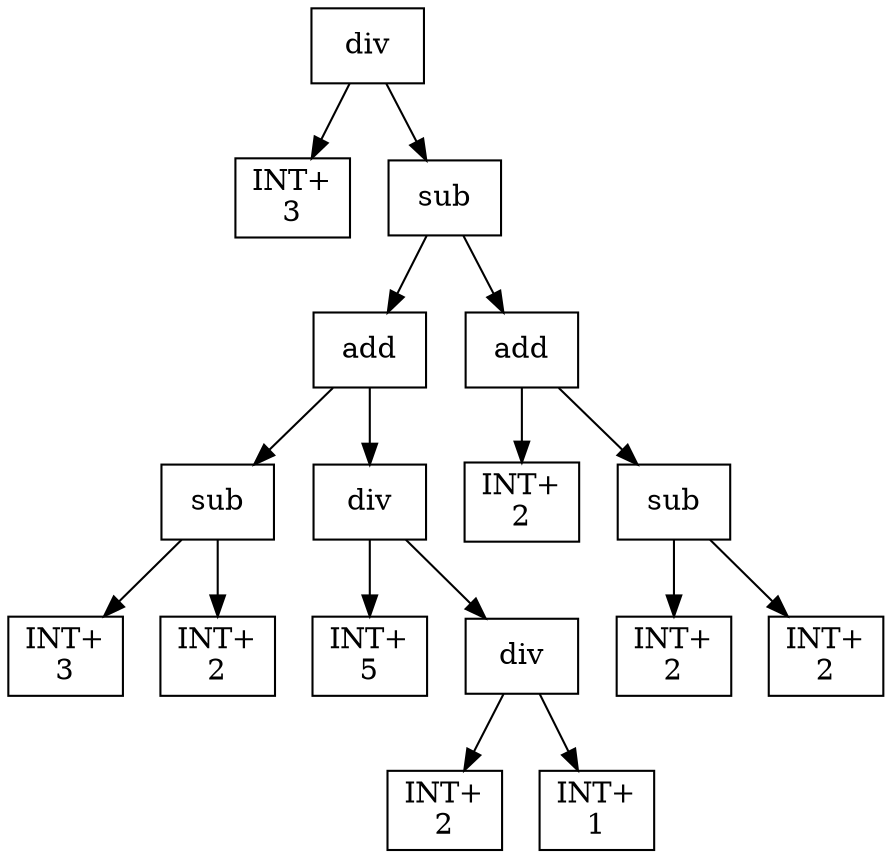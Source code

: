 digraph expr {
  node [shape=box];
  n1 [label="div"];
  n2 [label="INT+\n3"];
  n3 [label="sub"];
  n4 [label="add"];
  n5 [label="sub"];
  n6 [label="INT+\n3"];
  n7 [label="INT+\n2"];
  n5 -> n6;
  n5 -> n7;
  n8 [label="div"];
  n9 [label="INT+\n5"];
  n10 [label="div"];
  n11 [label="INT+\n2"];
  n12 [label="INT+\n1"];
  n10 -> n11;
  n10 -> n12;
  n8 -> n9;
  n8 -> n10;
  n4 -> n5;
  n4 -> n8;
  n13 [label="add"];
  n14 [label="INT+\n2"];
  n15 [label="sub"];
  n16 [label="INT+\n2"];
  n17 [label="INT+\n2"];
  n15 -> n16;
  n15 -> n17;
  n13 -> n14;
  n13 -> n15;
  n3 -> n4;
  n3 -> n13;
  n1 -> n2;
  n1 -> n3;
}